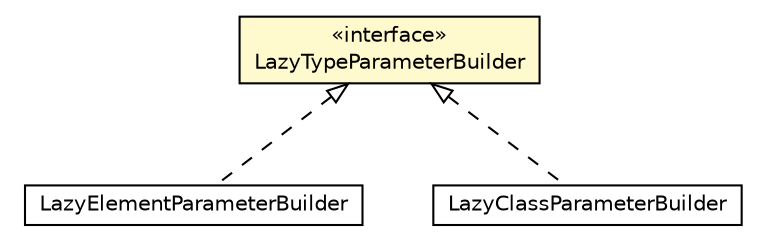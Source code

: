 #!/usr/local/bin/dot
#
# Class diagram 
# Generated by UMLGraph version 5.1 (http://www.umlgraph.org/)
#

digraph G {
	edge [fontname="Helvetica",fontsize=10,labelfontname="Helvetica",labelfontsize=10];
	node [fontname="Helvetica",fontsize=10,shape=plaintext];
	nodesep=0.25;
	ranksep=0.5;
	// org.androidtransfuse.adapter.LazyTypeParameterBuilder
	c66246 [label=<<table title="org.androidtransfuse.adapter.LazyTypeParameterBuilder" border="0" cellborder="1" cellspacing="0" cellpadding="2" port="p" bgcolor="lemonChiffon" href="./LazyTypeParameterBuilder.html">
		<tr><td><table border="0" cellspacing="0" cellpadding="1">
<tr><td align="center" balign="center"> &#171;interface&#187; </td></tr>
<tr><td align="center" balign="center"> LazyTypeParameterBuilder </td></tr>
		</table></td></tr>
		</table>>, fontname="Helvetica", fontcolor="black", fontsize=10.0];
	// org.androidtransfuse.adapter.element.LazyElementParameterBuilder
	c66256 [label=<<table title="org.androidtransfuse.adapter.element.LazyElementParameterBuilder" border="0" cellborder="1" cellspacing="0" cellpadding="2" port="p" href="./element/LazyElementParameterBuilder.html">
		<tr><td><table border="0" cellspacing="0" cellpadding="1">
<tr><td align="center" balign="center"> LazyElementParameterBuilder </td></tr>
		</table></td></tr>
		</table>>, fontname="Helvetica", fontcolor="black", fontsize=10.0];
	// org.androidtransfuse.adapter.classes.LazyClassParameterBuilder
	c66268 [label=<<table title="org.androidtransfuse.adapter.classes.LazyClassParameterBuilder" border="0" cellborder="1" cellspacing="0" cellpadding="2" port="p" href="./classes/LazyClassParameterBuilder.html">
		<tr><td><table border="0" cellspacing="0" cellpadding="1">
<tr><td align="center" balign="center"> LazyClassParameterBuilder </td></tr>
		</table></td></tr>
		</table>>, fontname="Helvetica", fontcolor="black", fontsize=10.0];
	//org.androidtransfuse.adapter.element.LazyElementParameterBuilder implements org.androidtransfuse.adapter.LazyTypeParameterBuilder
	c66246:p -> c66256:p [dir=back,arrowtail=empty,style=dashed];
	//org.androidtransfuse.adapter.classes.LazyClassParameterBuilder implements org.androidtransfuse.adapter.LazyTypeParameterBuilder
	c66246:p -> c66268:p [dir=back,arrowtail=empty,style=dashed];
}

